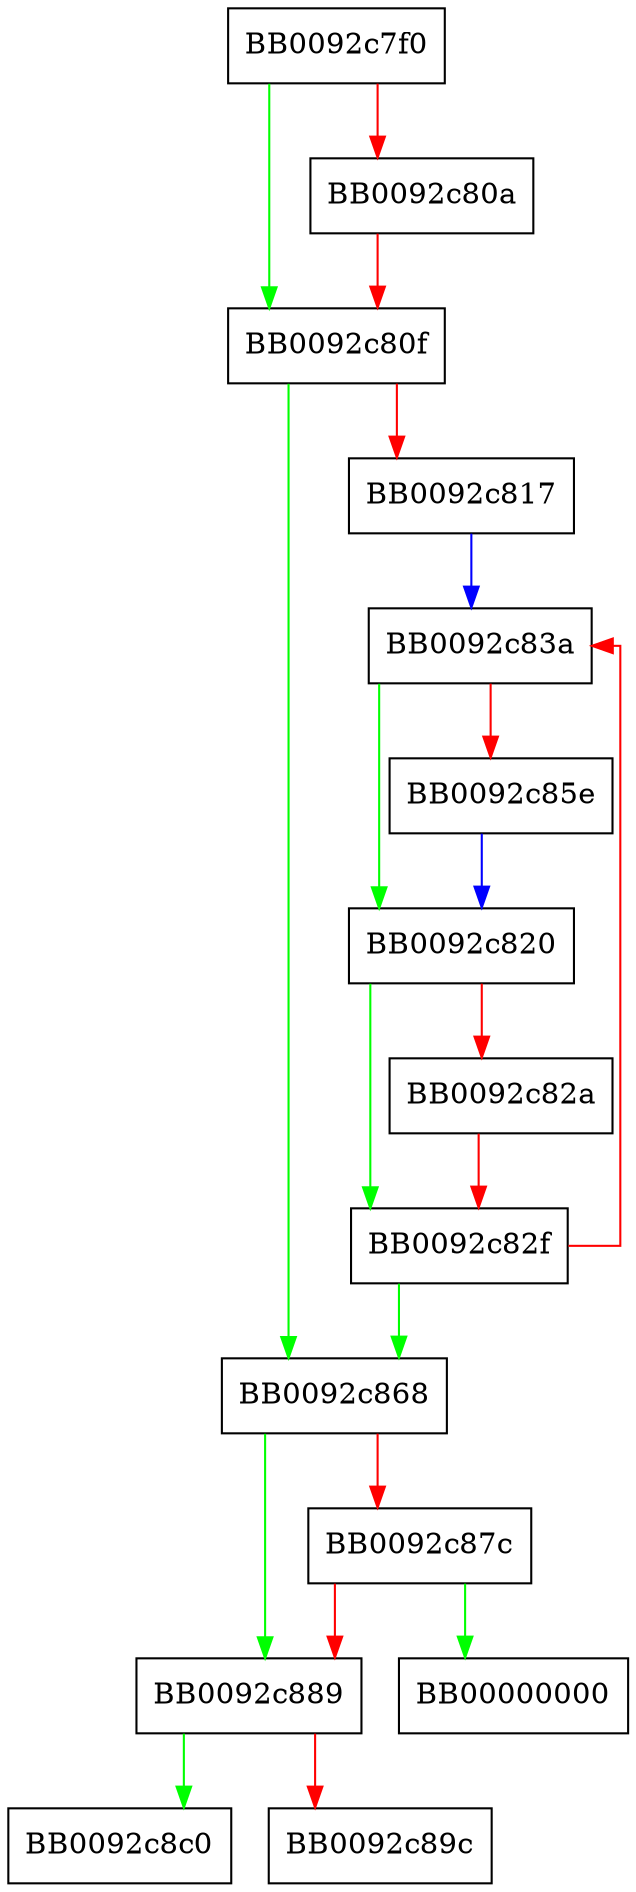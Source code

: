 digraph _nl_unload_domain {
  node [shape="box"];
  graph [splines=ortho];
  BB0092c7f0 -> BB0092c80f [color="green"];
  BB0092c7f0 -> BB0092c80a [color="red"];
  BB0092c80a -> BB0092c80f [color="red"];
  BB0092c80f -> BB0092c868 [color="green"];
  BB0092c80f -> BB0092c817 [color="red"];
  BB0092c817 -> BB0092c83a [color="blue"];
  BB0092c820 -> BB0092c82f [color="green"];
  BB0092c820 -> BB0092c82a [color="red"];
  BB0092c82a -> BB0092c82f [color="red"];
  BB0092c82f -> BB0092c868 [color="green"];
  BB0092c82f -> BB0092c83a [color="red"];
  BB0092c83a -> BB0092c820 [color="green"];
  BB0092c83a -> BB0092c85e [color="red"];
  BB0092c85e -> BB0092c820 [color="blue"];
  BB0092c868 -> BB0092c889 [color="green"];
  BB0092c868 -> BB0092c87c [color="red"];
  BB0092c87c -> BB00000000 [color="green"];
  BB0092c87c -> BB0092c889 [color="red"];
  BB0092c889 -> BB0092c8c0 [color="green"];
  BB0092c889 -> BB0092c89c [color="red"];
}